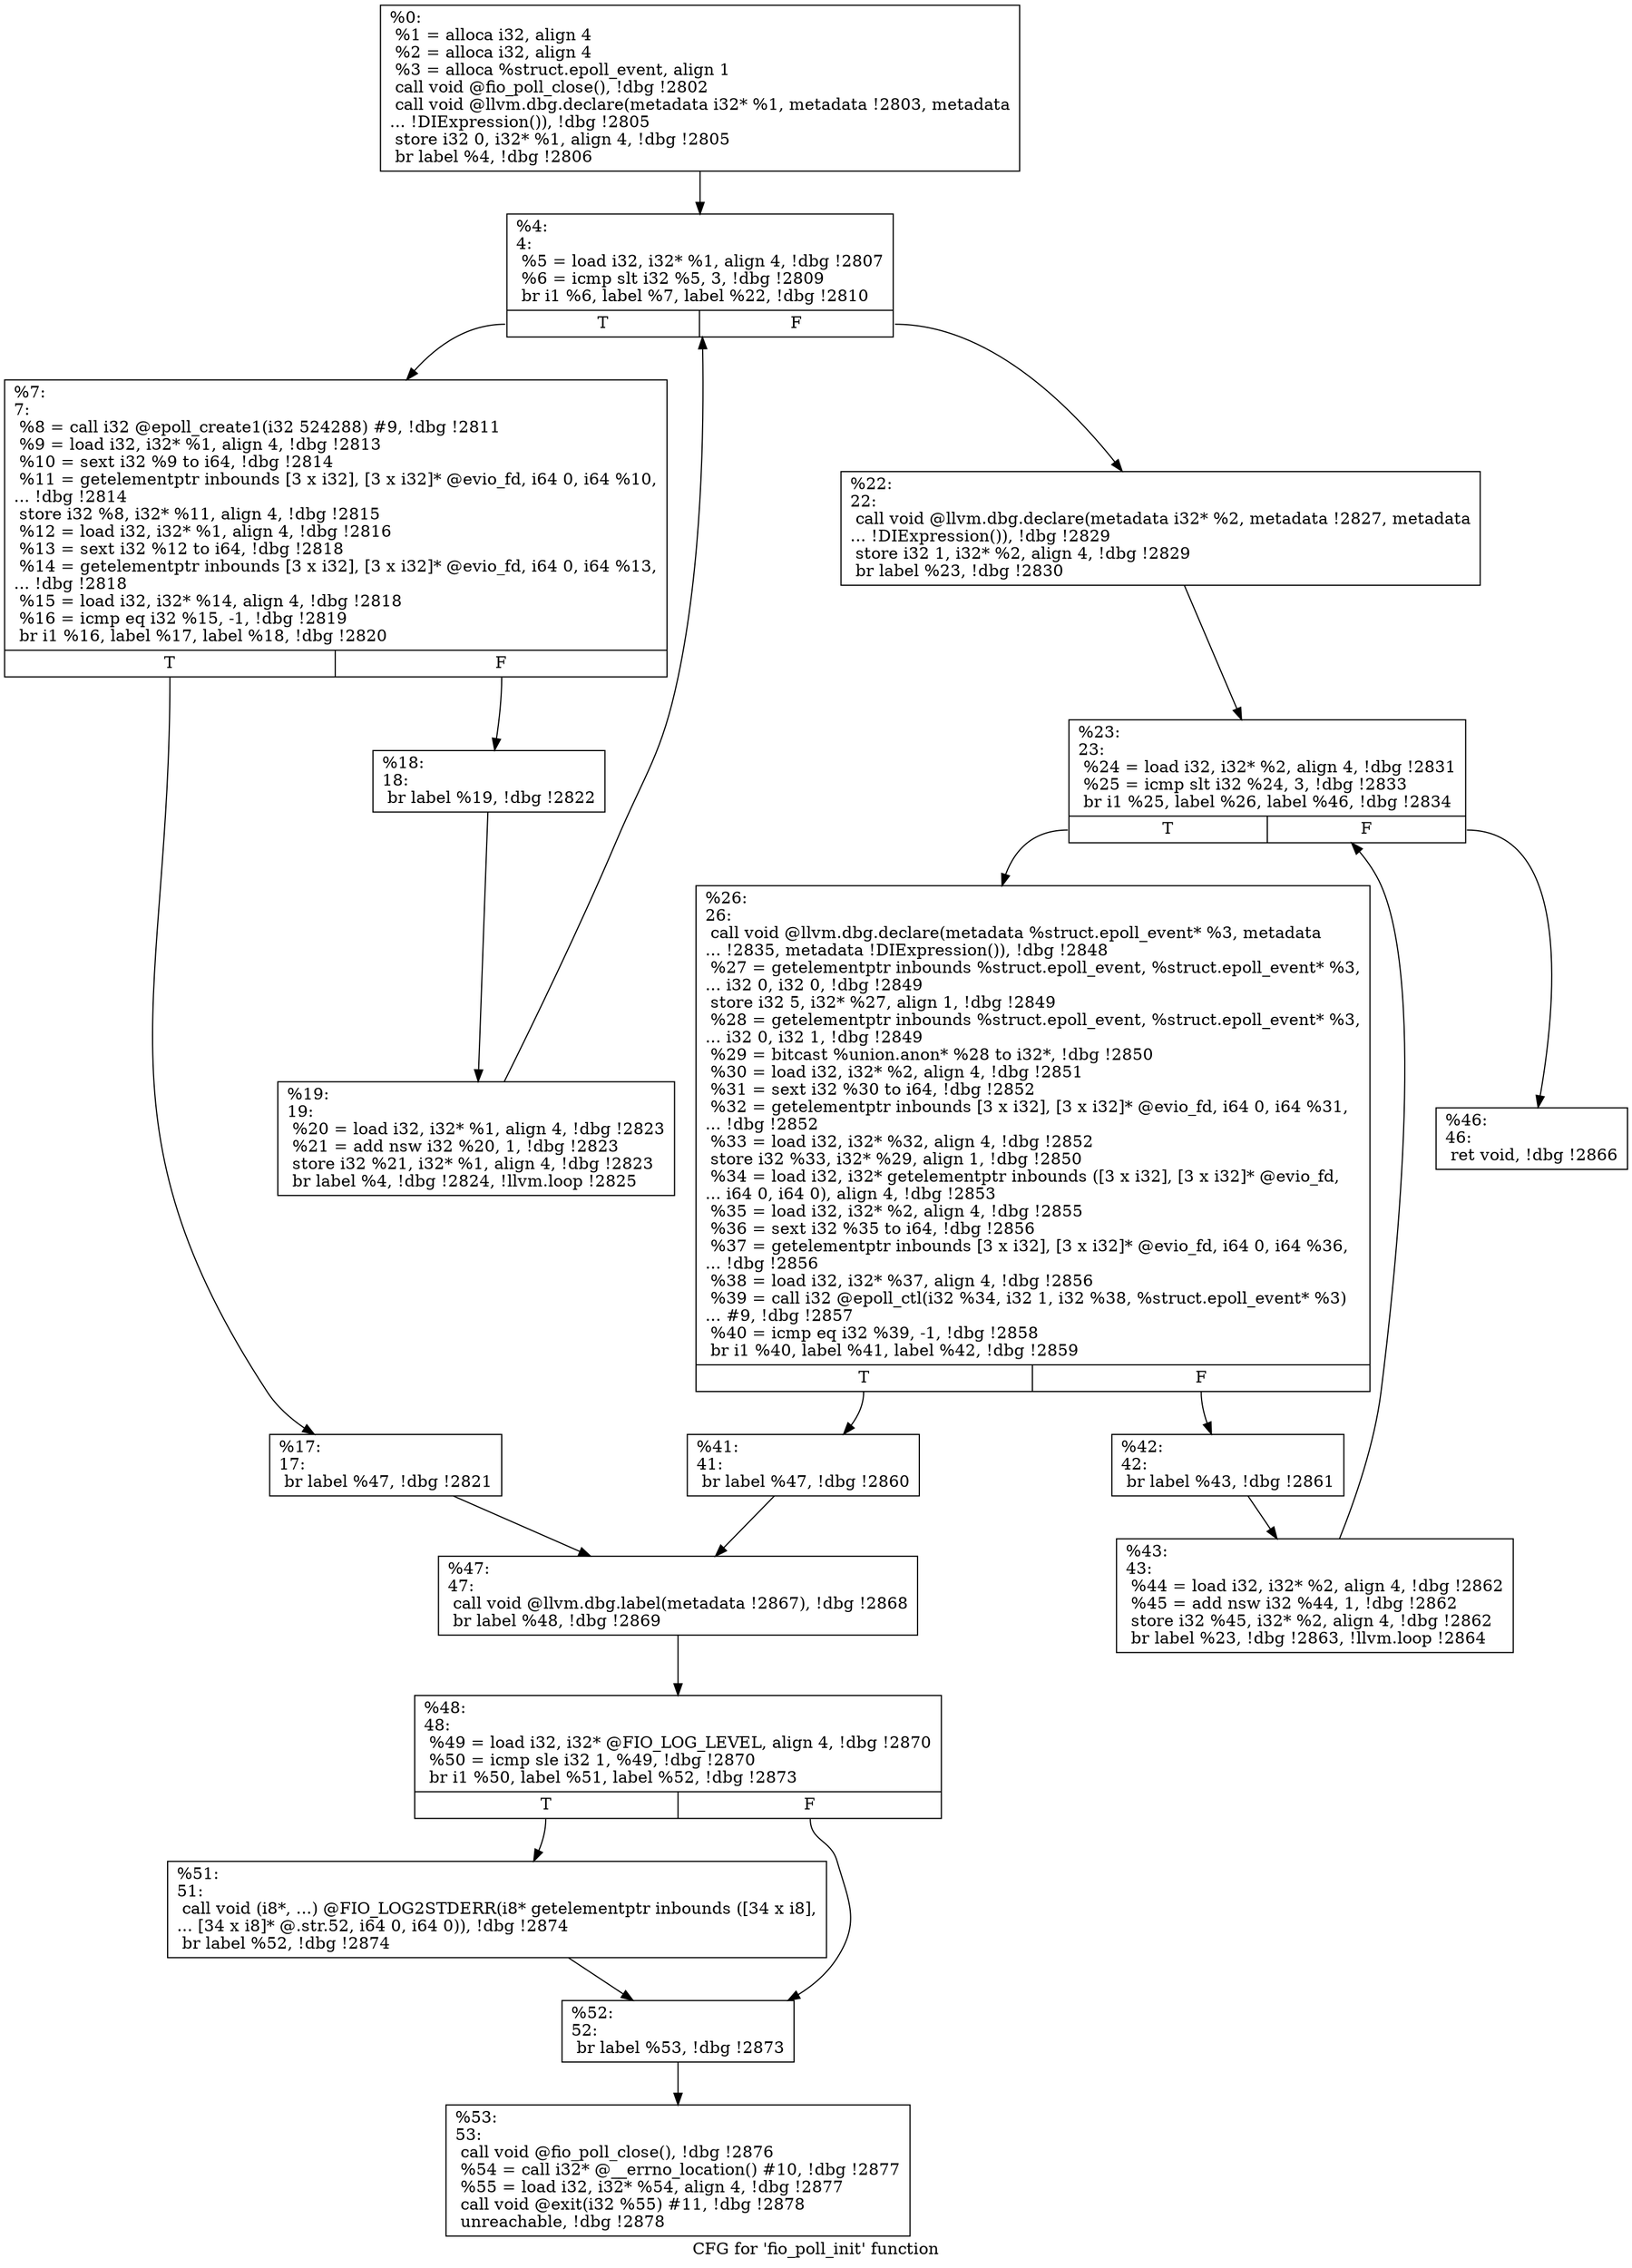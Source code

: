 digraph "CFG for 'fio_poll_init' function" {
	label="CFG for 'fio_poll_init' function";

	Node0x5568513c5950 [shape=record,label="{%0:\l  %1 = alloca i32, align 4\l  %2 = alloca i32, align 4\l  %3 = alloca %struct.epoll_event, align 1\l  call void @fio_poll_close(), !dbg !2802\l  call void @llvm.dbg.declare(metadata i32* %1, metadata !2803, metadata\l... !DIExpression()), !dbg !2805\l  store i32 0, i32* %1, align 4, !dbg !2805\l  br label %4, !dbg !2806\l}"];
	Node0x5568513c5950 -> Node0x5568513c7670;
	Node0x5568513c7670 [shape=record,label="{%4:\l4:                                                \l  %5 = load i32, i32* %1, align 4, !dbg !2807\l  %6 = icmp slt i32 %5, 3, !dbg !2809\l  br i1 %6, label %7, label %22, !dbg !2810\l|{<s0>T|<s1>F}}"];
	Node0x5568513c7670:s0 -> Node0x5568513c76c0;
	Node0x5568513c7670:s1 -> Node0x5568513c7800;
	Node0x5568513c76c0 [shape=record,label="{%7:\l7:                                                \l  %8 = call i32 @epoll_create1(i32 524288) #9, !dbg !2811\l  %9 = load i32, i32* %1, align 4, !dbg !2813\l  %10 = sext i32 %9 to i64, !dbg !2814\l  %11 = getelementptr inbounds [3 x i32], [3 x i32]* @evio_fd, i64 0, i64 %10,\l... !dbg !2814\l  store i32 %8, i32* %11, align 4, !dbg !2815\l  %12 = load i32, i32* %1, align 4, !dbg !2816\l  %13 = sext i32 %12 to i64, !dbg !2818\l  %14 = getelementptr inbounds [3 x i32], [3 x i32]* @evio_fd, i64 0, i64 %13,\l... !dbg !2818\l  %15 = load i32, i32* %14, align 4, !dbg !2818\l  %16 = icmp eq i32 %15, -1, !dbg !2819\l  br i1 %16, label %17, label %18, !dbg !2820\l|{<s0>T|<s1>F}}"];
	Node0x5568513c76c0:s0 -> Node0x5568513c7710;
	Node0x5568513c76c0:s1 -> Node0x5568513c7760;
	Node0x5568513c7710 [shape=record,label="{%17:\l17:                                               \l  br label %47, !dbg !2821\l}"];
	Node0x5568513c7710 -> Node0x5568513c7a30;
	Node0x5568513c7760 [shape=record,label="{%18:\l18:                                               \l  br label %19, !dbg !2822\l}"];
	Node0x5568513c7760 -> Node0x5568513c77b0;
	Node0x5568513c77b0 [shape=record,label="{%19:\l19:                                               \l  %20 = load i32, i32* %1, align 4, !dbg !2823\l  %21 = add nsw i32 %20, 1, !dbg !2823\l  store i32 %21, i32* %1, align 4, !dbg !2823\l  br label %4, !dbg !2824, !llvm.loop !2825\l}"];
	Node0x5568513c77b0 -> Node0x5568513c7670;
	Node0x5568513c7800 [shape=record,label="{%22:\l22:                                               \l  call void @llvm.dbg.declare(metadata i32* %2, metadata !2827, metadata\l... !DIExpression()), !dbg !2829\l  store i32 1, i32* %2, align 4, !dbg !2829\l  br label %23, !dbg !2830\l}"];
	Node0x5568513c7800 -> Node0x5568513c7850;
	Node0x5568513c7850 [shape=record,label="{%23:\l23:                                               \l  %24 = load i32, i32* %2, align 4, !dbg !2831\l  %25 = icmp slt i32 %24, 3, !dbg !2833\l  br i1 %25, label %26, label %46, !dbg !2834\l|{<s0>T|<s1>F}}"];
	Node0x5568513c7850:s0 -> Node0x5568513c78a0;
	Node0x5568513c7850:s1 -> Node0x5568513c79e0;
	Node0x5568513c78a0 [shape=record,label="{%26:\l26:                                               \l  call void @llvm.dbg.declare(metadata %struct.epoll_event* %3, metadata\l... !2835, metadata !DIExpression()), !dbg !2848\l  %27 = getelementptr inbounds %struct.epoll_event, %struct.epoll_event* %3,\l... i32 0, i32 0, !dbg !2849\l  store i32 5, i32* %27, align 1, !dbg !2849\l  %28 = getelementptr inbounds %struct.epoll_event, %struct.epoll_event* %3,\l... i32 0, i32 1, !dbg !2849\l  %29 = bitcast %union.anon* %28 to i32*, !dbg !2850\l  %30 = load i32, i32* %2, align 4, !dbg !2851\l  %31 = sext i32 %30 to i64, !dbg !2852\l  %32 = getelementptr inbounds [3 x i32], [3 x i32]* @evio_fd, i64 0, i64 %31,\l... !dbg !2852\l  %33 = load i32, i32* %32, align 4, !dbg !2852\l  store i32 %33, i32* %29, align 1, !dbg !2850\l  %34 = load i32, i32* getelementptr inbounds ([3 x i32], [3 x i32]* @evio_fd,\l... i64 0, i64 0), align 4, !dbg !2853\l  %35 = load i32, i32* %2, align 4, !dbg !2855\l  %36 = sext i32 %35 to i64, !dbg !2856\l  %37 = getelementptr inbounds [3 x i32], [3 x i32]* @evio_fd, i64 0, i64 %36,\l... !dbg !2856\l  %38 = load i32, i32* %37, align 4, !dbg !2856\l  %39 = call i32 @epoll_ctl(i32 %34, i32 1, i32 %38, %struct.epoll_event* %3)\l... #9, !dbg !2857\l  %40 = icmp eq i32 %39, -1, !dbg !2858\l  br i1 %40, label %41, label %42, !dbg !2859\l|{<s0>T|<s1>F}}"];
	Node0x5568513c78a0:s0 -> Node0x5568513c78f0;
	Node0x5568513c78a0:s1 -> Node0x5568513c7940;
	Node0x5568513c78f0 [shape=record,label="{%41:\l41:                                               \l  br label %47, !dbg !2860\l}"];
	Node0x5568513c78f0 -> Node0x5568513c7a30;
	Node0x5568513c7940 [shape=record,label="{%42:\l42:                                               \l  br label %43, !dbg !2861\l}"];
	Node0x5568513c7940 -> Node0x5568513c7990;
	Node0x5568513c7990 [shape=record,label="{%43:\l43:                                               \l  %44 = load i32, i32* %2, align 4, !dbg !2862\l  %45 = add nsw i32 %44, 1, !dbg !2862\l  store i32 %45, i32* %2, align 4, !dbg !2862\l  br label %23, !dbg !2863, !llvm.loop !2864\l}"];
	Node0x5568513c7990 -> Node0x5568513c7850;
	Node0x5568513c79e0 [shape=record,label="{%46:\l46:                                               \l  ret void, !dbg !2866\l}"];
	Node0x5568513c7a30 [shape=record,label="{%47:\l47:                                               \l  call void @llvm.dbg.label(metadata !2867), !dbg !2868\l  br label %48, !dbg !2869\l}"];
	Node0x5568513c7a30 -> Node0x5568513c7a80;
	Node0x5568513c7a80 [shape=record,label="{%48:\l48:                                               \l  %49 = load i32, i32* @FIO_LOG_LEVEL, align 4, !dbg !2870\l  %50 = icmp sle i32 1, %49, !dbg !2870\l  br i1 %50, label %51, label %52, !dbg !2873\l|{<s0>T|<s1>F}}"];
	Node0x5568513c7a80:s0 -> Node0x5568513c7ad0;
	Node0x5568513c7a80:s1 -> Node0x5568513c7b20;
	Node0x5568513c7ad0 [shape=record,label="{%51:\l51:                                               \l  call void (i8*, ...) @FIO_LOG2STDERR(i8* getelementptr inbounds ([34 x i8],\l... [34 x i8]* @.str.52, i64 0, i64 0)), !dbg !2874\l  br label %52, !dbg !2874\l}"];
	Node0x5568513c7ad0 -> Node0x5568513c7b20;
	Node0x5568513c7b20 [shape=record,label="{%52:\l52:                                               \l  br label %53, !dbg !2873\l}"];
	Node0x5568513c7b20 -> Node0x5568513c7b70;
	Node0x5568513c7b70 [shape=record,label="{%53:\l53:                                               \l  call void @fio_poll_close(), !dbg !2876\l  %54 = call i32* @__errno_location() #10, !dbg !2877\l  %55 = load i32, i32* %54, align 4, !dbg !2877\l  call void @exit(i32 %55) #11, !dbg !2878\l  unreachable, !dbg !2878\l}"];
}
